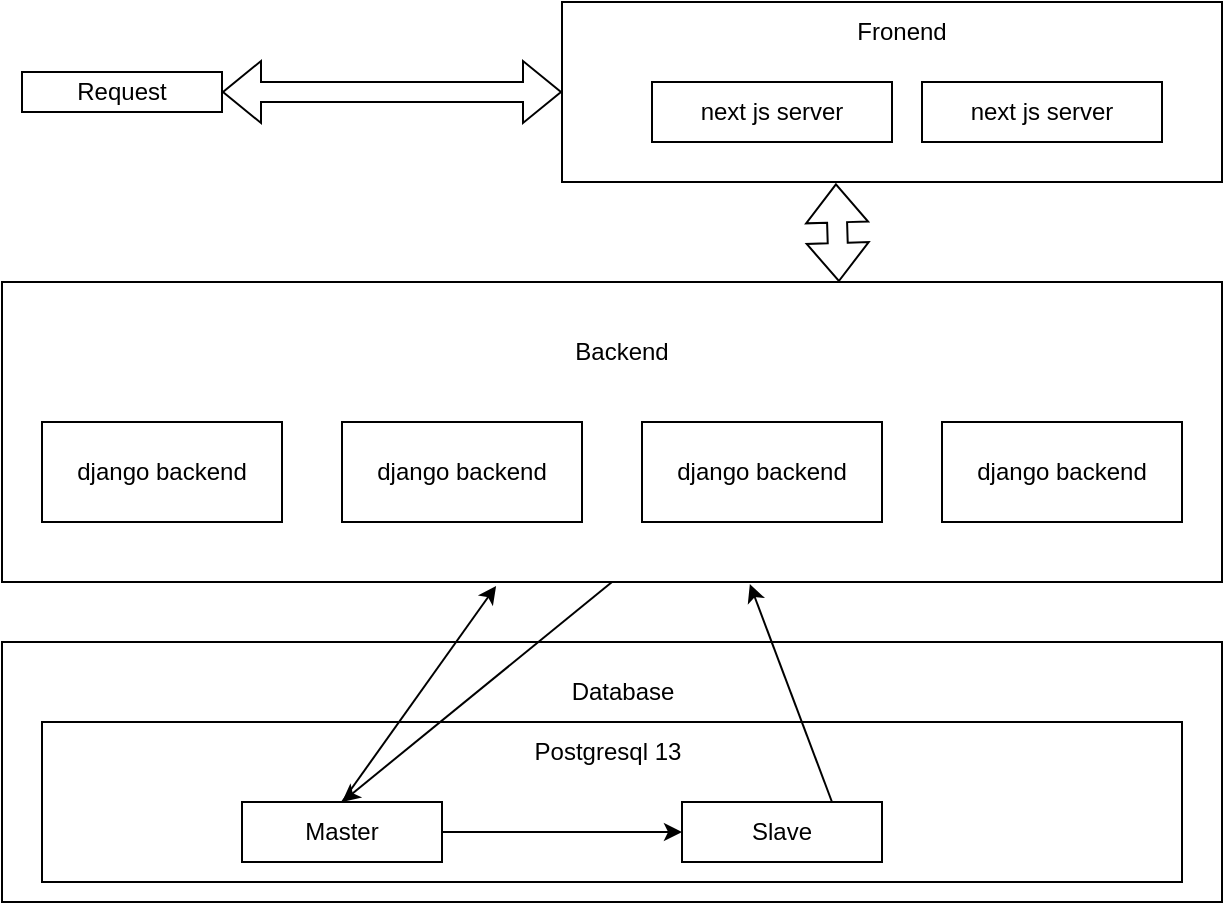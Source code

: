 <mxfile version="21.6.5" type="device">
  <diagram name="Page-1" id="Mtr6Zo21PL0Dk0Mr_edu">
    <mxGraphModel dx="1418" dy="826" grid="1" gridSize="10" guides="1" tooltips="1" connect="1" arrows="1" fold="1" page="1" pageScale="1" pageWidth="850" pageHeight="1100" math="0" shadow="0">
      <root>
        <mxCell id="0" />
        <mxCell id="1" parent="0" />
        <mxCell id="D3TkzNxghCRCEPnqdfc3-4" value="frontend layer" style="text;html=1;strokeColor=none;fillColor=none;align=center;verticalAlign=middle;whiteSpace=wrap;rounded=0;" vertex="1" parent="1">
          <mxGeometry x="465" y="80" width="200" height="30" as="geometry" />
        </mxCell>
        <mxCell id="D3TkzNxghCRCEPnqdfc3-5" value="next js server" style="rounded=0;whiteSpace=wrap;html=1;" vertex="1" parent="1">
          <mxGeometry x="440" y="120" width="120" height="30" as="geometry" />
        </mxCell>
        <mxCell id="D3TkzNxghCRCEPnqdfc3-6" value="next js server" style="rounded=0;whiteSpace=wrap;html=1;" vertex="1" parent="1">
          <mxGeometry x="575" y="120" width="120" height="30" as="geometry" />
        </mxCell>
        <mxCell id="D3TkzNxghCRCEPnqdfc3-10" value="" style="rounded=0;whiteSpace=wrap;html=1;" vertex="1" parent="1">
          <mxGeometry x="120" y="220" width="610" height="150" as="geometry" />
        </mxCell>
        <mxCell id="D3TkzNxghCRCEPnqdfc3-11" value="Backend" style="text;html=1;strokeColor=none;fillColor=none;align=center;verticalAlign=middle;whiteSpace=wrap;rounded=0;" vertex="1" parent="1">
          <mxGeometry x="330" y="240" width="200" height="30" as="geometry" />
        </mxCell>
        <mxCell id="D3TkzNxghCRCEPnqdfc3-12" value="django backend" style="rounded=0;whiteSpace=wrap;html=1;" vertex="1" parent="1">
          <mxGeometry x="140" y="290" width="120" height="50" as="geometry" />
        </mxCell>
        <mxCell id="D3TkzNxghCRCEPnqdfc3-16" value="django backend" style="rounded=0;whiteSpace=wrap;html=1;" vertex="1" parent="1">
          <mxGeometry x="290" y="290" width="120" height="50" as="geometry" />
        </mxCell>
        <mxCell id="D3TkzNxghCRCEPnqdfc3-17" value="django backend" style="rounded=0;whiteSpace=wrap;html=1;" vertex="1" parent="1">
          <mxGeometry x="440" y="290" width="120" height="50" as="geometry" />
        </mxCell>
        <mxCell id="D3TkzNxghCRCEPnqdfc3-18" value="django backend" style="rounded=0;whiteSpace=wrap;html=1;" vertex="1" parent="1">
          <mxGeometry x="590" y="290" width="120" height="50" as="geometry" />
        </mxCell>
        <mxCell id="D3TkzNxghCRCEPnqdfc3-21" value="Request" style="rounded=0;whiteSpace=wrap;html=1;" vertex="1" parent="1">
          <mxGeometry x="130" y="115" width="100" height="20" as="geometry" />
        </mxCell>
        <mxCell id="D3TkzNxghCRCEPnqdfc3-24" value="" style="rounded=0;whiteSpace=wrap;html=1;" vertex="1" parent="1">
          <mxGeometry x="120" y="400" width="610" height="130" as="geometry" />
        </mxCell>
        <mxCell id="D3TkzNxghCRCEPnqdfc3-26" value="Database" style="text;html=1;strokeColor=none;fillColor=none;align=center;verticalAlign=middle;whiteSpace=wrap;rounded=0;" vertex="1" parent="1">
          <mxGeometry x="382.5" y="410" width="95" height="30" as="geometry" />
        </mxCell>
        <mxCell id="D3TkzNxghCRCEPnqdfc3-27" value="" style="rounded=0;whiteSpace=wrap;html=1;" vertex="1" parent="1">
          <mxGeometry x="140" y="440" width="570" height="80" as="geometry" />
        </mxCell>
        <mxCell id="D3TkzNxghCRCEPnqdfc3-28" value="Postgresql 13" style="text;html=1;strokeColor=none;fillColor=none;align=center;verticalAlign=middle;whiteSpace=wrap;rounded=0;" vertex="1" parent="1">
          <mxGeometry x="367.5" y="440" width="110" height="30" as="geometry" />
        </mxCell>
        <mxCell id="D3TkzNxghCRCEPnqdfc3-33" style="edgeStyle=orthogonalEdgeStyle;rounded=0;orthogonalLoop=1;jettySize=auto;html=1;" edge="1" parent="1" source="D3TkzNxghCRCEPnqdfc3-29" target="D3TkzNxghCRCEPnqdfc3-30">
          <mxGeometry relative="1" as="geometry" />
        </mxCell>
        <mxCell id="D3TkzNxghCRCEPnqdfc3-29" value="Master" style="rounded=0;whiteSpace=wrap;html=1;" vertex="1" parent="1">
          <mxGeometry x="240" y="480" width="100" height="30" as="geometry" />
        </mxCell>
        <mxCell id="D3TkzNxghCRCEPnqdfc3-30" value="Slave" style="rounded=0;whiteSpace=wrap;html=1;" vertex="1" parent="1">
          <mxGeometry x="460" y="480" width="100" height="30" as="geometry" />
        </mxCell>
        <mxCell id="D3TkzNxghCRCEPnqdfc3-36" value="" style="endArrow=classic;html=1;rounded=0;entryX=0.5;entryY=0;entryDx=0;entryDy=0;exitX=0.5;exitY=1;exitDx=0;exitDy=0;" edge="1" parent="1" source="D3TkzNxghCRCEPnqdfc3-10" target="D3TkzNxghCRCEPnqdfc3-29">
          <mxGeometry width="50" height="50" relative="1" as="geometry">
            <mxPoint x="230" y="210" as="sourcePoint" />
            <mxPoint x="280" y="160" as="targetPoint" />
          </mxGeometry>
        </mxCell>
        <mxCell id="D3TkzNxghCRCEPnqdfc3-38" value="" style="endArrow=classic;html=1;rounded=0;exitX=0.5;exitY=0;exitDx=0;exitDy=0;entryX=0.405;entryY=1.013;entryDx=0;entryDy=0;entryPerimeter=0;" edge="1" parent="1" source="D3TkzNxghCRCEPnqdfc3-29" target="D3TkzNxghCRCEPnqdfc3-10">
          <mxGeometry width="50" height="50" relative="1" as="geometry">
            <mxPoint x="230" y="210" as="sourcePoint" />
            <mxPoint x="280" y="160" as="targetPoint" />
          </mxGeometry>
        </mxCell>
        <mxCell id="D3TkzNxghCRCEPnqdfc3-39" value="" style="endArrow=classic;html=1;rounded=0;entryX=0.613;entryY=1.007;entryDx=0;entryDy=0;entryPerimeter=0;exitX=0.75;exitY=0;exitDx=0;exitDy=0;" edge="1" parent="1" source="D3TkzNxghCRCEPnqdfc3-30" target="D3TkzNxghCRCEPnqdfc3-10">
          <mxGeometry relative="1" as="geometry">
            <mxPoint x="200" y="190" as="sourcePoint" />
            <mxPoint x="300" y="190" as="targetPoint" />
          </mxGeometry>
        </mxCell>
        <mxCell id="D3TkzNxghCRCEPnqdfc3-41" value="" style="shape=flexArrow;endArrow=classic;startArrow=classic;html=1;rounded=0;entryX=0.415;entryY=1.008;entryDx=0;entryDy=0;exitX=0.686;exitY=0;exitDx=0;exitDy=0;exitPerimeter=0;entryPerimeter=0;" edge="1" parent="1" source="D3TkzNxghCRCEPnqdfc3-10" target="D3TkzNxghCRCEPnqdfc3-43">
          <mxGeometry width="100" height="100" relative="1" as="geometry">
            <mxPoint x="200" y="240" as="sourcePoint" />
            <mxPoint x="300" y="140" as="targetPoint" />
          </mxGeometry>
        </mxCell>
        <mxCell id="D3TkzNxghCRCEPnqdfc3-43" value="" style="rounded=0;whiteSpace=wrap;html=1;" vertex="1" parent="1">
          <mxGeometry x="400" y="80" width="330" height="90" as="geometry" />
        </mxCell>
        <mxCell id="D3TkzNxghCRCEPnqdfc3-44" value="Fronend" style="text;html=1;strokeColor=none;fillColor=none;align=center;verticalAlign=middle;whiteSpace=wrap;rounded=0;" vertex="1" parent="1">
          <mxGeometry x="470" y="80" width="200" height="30" as="geometry" />
        </mxCell>
        <mxCell id="D3TkzNxghCRCEPnqdfc3-45" value="next js server" style="rounded=0;whiteSpace=wrap;html=1;" vertex="1" parent="1">
          <mxGeometry x="445" y="120" width="120" height="30" as="geometry" />
        </mxCell>
        <mxCell id="D3TkzNxghCRCEPnqdfc3-46" value="next js server" style="rounded=0;whiteSpace=wrap;html=1;" vertex="1" parent="1">
          <mxGeometry x="580" y="120" width="120" height="30" as="geometry" />
        </mxCell>
        <mxCell id="D3TkzNxghCRCEPnqdfc3-47" value="" style="shape=flexArrow;endArrow=classic;startArrow=classic;html=1;rounded=0;entryX=1;entryY=0.5;entryDx=0;entryDy=0;exitX=0;exitY=0.5;exitDx=0;exitDy=0;" edge="1" parent="1" source="D3TkzNxghCRCEPnqdfc3-43" target="D3TkzNxghCRCEPnqdfc3-21">
          <mxGeometry width="100" height="100" relative="1" as="geometry">
            <mxPoint x="290" y="130" as="sourcePoint" />
            <mxPoint x="390" y="30" as="targetPoint" />
          </mxGeometry>
        </mxCell>
      </root>
    </mxGraphModel>
  </diagram>
</mxfile>
